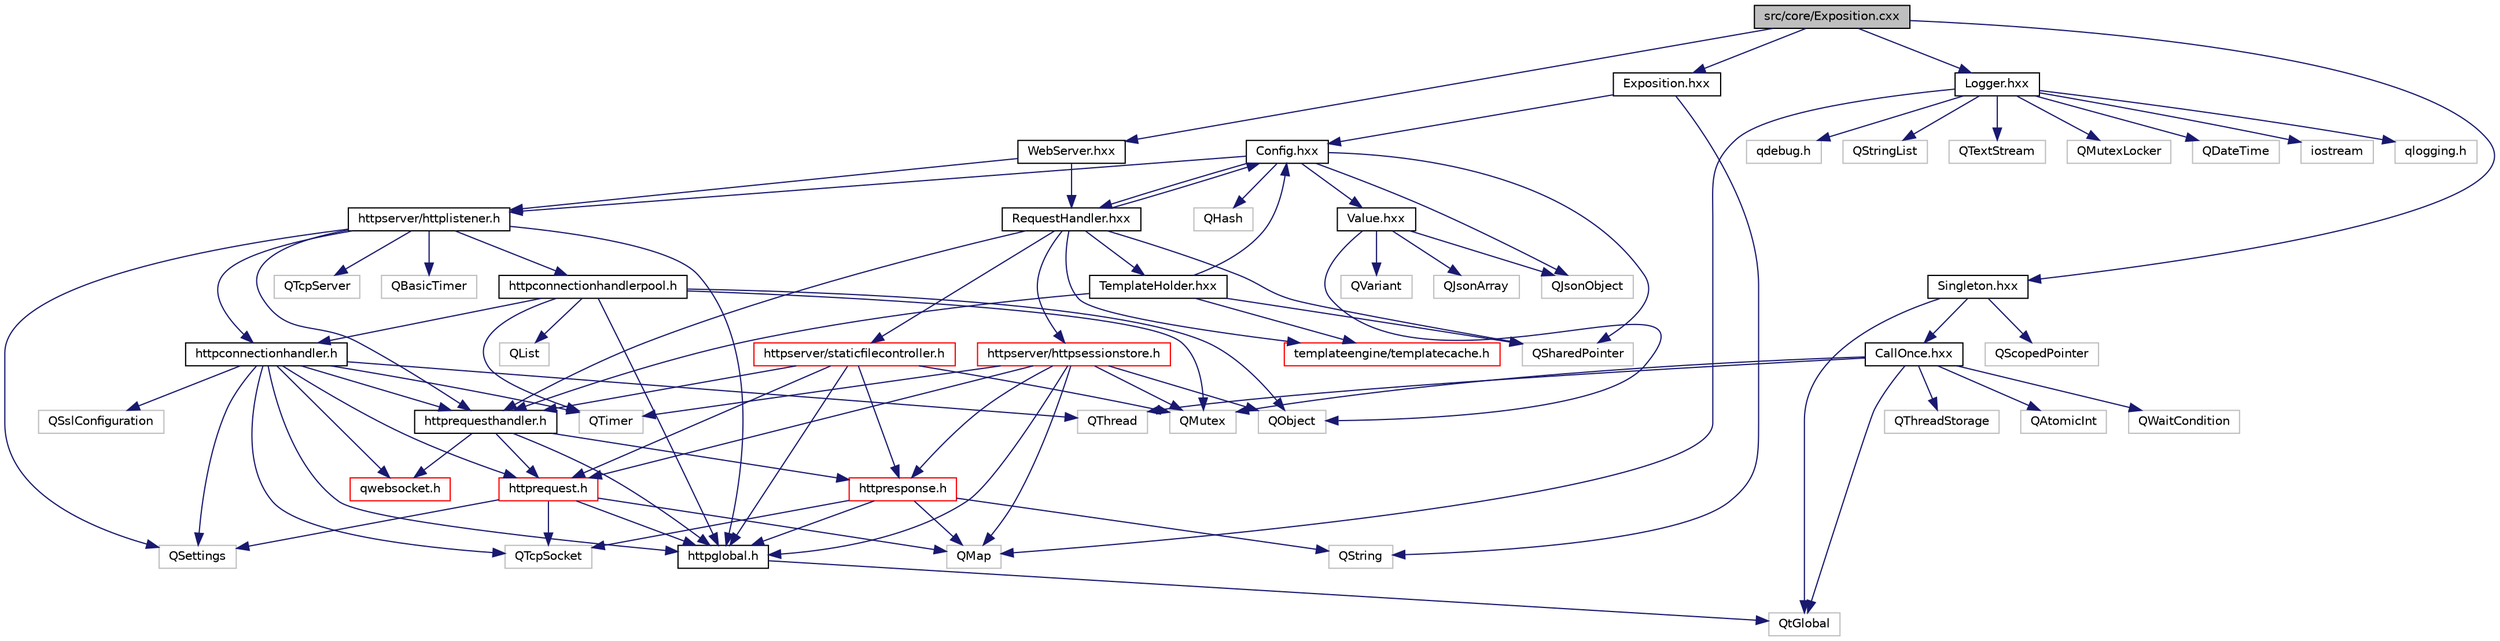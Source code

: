 digraph "src/core/Exposition.cxx"
{
  edge [fontname="Helvetica",fontsize="10",labelfontname="Helvetica",labelfontsize="10"];
  node [fontname="Helvetica",fontsize="10",shape=record];
  Node0 [label="src/core/Exposition.cxx",height=0.2,width=0.4,color="black", fillcolor="grey75", style="filled", fontcolor="black"];
  Node0 -> Node1 [color="midnightblue",fontsize="10",style="solid"];
  Node1 [label="Exposition.hxx",height=0.2,width=0.4,color="black", fillcolor="white", style="filled",URL="$_exposition_8hxx.html"];
  Node1 -> Node2 [color="midnightblue",fontsize="10",style="solid"];
  Node2 [label="Config.hxx",height=0.2,width=0.4,color="black", fillcolor="white", style="filled",URL="$_config_8hxx.html"];
  Node2 -> Node3 [color="midnightblue",fontsize="10",style="solid"];
  Node3 [label="Value.hxx",height=0.2,width=0.4,color="black", fillcolor="white", style="filled",URL="$_value_8hxx_source.html"];
  Node3 -> Node4 [color="midnightblue",fontsize="10",style="solid"];
  Node4 [label="QObject",height=0.2,width=0.4,color="grey75", fillcolor="white", style="filled"];
  Node3 -> Node5 [color="midnightblue",fontsize="10",style="solid"];
  Node5 [label="QVariant",height=0.2,width=0.4,color="grey75", fillcolor="white", style="filled"];
  Node3 -> Node6 [color="midnightblue",fontsize="10",style="solid"];
  Node6 [label="QJsonObject",height=0.2,width=0.4,color="grey75", fillcolor="white", style="filled"];
  Node3 -> Node7 [color="midnightblue",fontsize="10",style="solid"];
  Node7 [label="QJsonArray",height=0.2,width=0.4,color="grey75", fillcolor="white", style="filled"];
  Node2 -> Node8 [color="midnightblue",fontsize="10",style="solid"];
  Node8 [label="httpserver/httplistener.h",height=0.2,width=0.4,color="black", fillcolor="white", style="filled",URL="$httplistener_8h.html"];
  Node8 -> Node9 [color="midnightblue",fontsize="10",style="solid"];
  Node9 [label="QTcpServer",height=0.2,width=0.4,color="grey75", fillcolor="white", style="filled"];
  Node8 -> Node10 [color="midnightblue",fontsize="10",style="solid"];
  Node10 [label="QSettings",height=0.2,width=0.4,color="grey75", fillcolor="white", style="filled"];
  Node8 -> Node11 [color="midnightblue",fontsize="10",style="solid"];
  Node11 [label="QBasicTimer",height=0.2,width=0.4,color="grey75", fillcolor="white", style="filled"];
  Node8 -> Node12 [color="midnightblue",fontsize="10",style="solid"];
  Node12 [label="httpglobal.h",height=0.2,width=0.4,color="black", fillcolor="white", style="filled",URL="$httpglobal_8h.html"];
  Node12 -> Node13 [color="midnightblue",fontsize="10",style="solid"];
  Node13 [label="QtGlobal",height=0.2,width=0.4,color="grey75", fillcolor="white", style="filled"];
  Node8 -> Node14 [color="midnightblue",fontsize="10",style="solid"];
  Node14 [label="httpconnectionhandler.h",height=0.2,width=0.4,color="black", fillcolor="white", style="filled",URL="$httpconnectionhandler_8h.html"];
  Node14 -> Node15 [color="midnightblue",fontsize="10",style="solid"];
  Node15 [label="QSslConfiguration",height=0.2,width=0.4,color="grey75", fillcolor="white", style="filled"];
  Node14 -> Node16 [color="midnightblue",fontsize="10",style="solid"];
  Node16 [label="QTcpSocket",height=0.2,width=0.4,color="grey75", fillcolor="white", style="filled"];
  Node14 -> Node10 [color="midnightblue",fontsize="10",style="solid"];
  Node14 -> Node17 [color="midnightblue",fontsize="10",style="solid"];
  Node17 [label="QTimer",height=0.2,width=0.4,color="grey75", fillcolor="white", style="filled"];
  Node14 -> Node18 [color="midnightblue",fontsize="10",style="solid"];
  Node18 [label="QThread",height=0.2,width=0.4,color="grey75", fillcolor="white", style="filled"];
  Node14 -> Node12 [color="midnightblue",fontsize="10",style="solid"];
  Node14 -> Node19 [color="midnightblue",fontsize="10",style="solid"];
  Node19 [label="httprequest.h",height=0.2,width=0.4,color="red", fillcolor="white", style="filled",URL="$httprequest_8h.html"];
  Node19 -> Node16 [color="midnightblue",fontsize="10",style="solid"];
  Node19 -> Node22 [color="midnightblue",fontsize="10",style="solid"];
  Node22 [label="QMap",height=0.2,width=0.4,color="grey75", fillcolor="white", style="filled"];
  Node19 -> Node10 [color="midnightblue",fontsize="10",style="solid"];
  Node19 -> Node12 [color="midnightblue",fontsize="10",style="solid"];
  Node14 -> Node26 [color="midnightblue",fontsize="10",style="solid"];
  Node26 [label="httprequesthandler.h",height=0.2,width=0.4,color="black", fillcolor="white", style="filled",URL="$httprequesthandler_8h.html"];
  Node26 -> Node12 [color="midnightblue",fontsize="10",style="solid"];
  Node26 -> Node19 [color="midnightblue",fontsize="10",style="solid"];
  Node26 -> Node27 [color="midnightblue",fontsize="10",style="solid"];
  Node27 [label="httpresponse.h",height=0.2,width=0.4,color="red", fillcolor="white", style="filled",URL="$httpresponse_8h.html"];
  Node27 -> Node22 [color="midnightblue",fontsize="10",style="solid"];
  Node27 -> Node28 [color="midnightblue",fontsize="10",style="solid"];
  Node28 [label="QString",height=0.2,width=0.4,color="grey75", fillcolor="white", style="filled"];
  Node27 -> Node16 [color="midnightblue",fontsize="10",style="solid"];
  Node27 -> Node12 [color="midnightblue",fontsize="10",style="solid"];
  Node26 -> Node31 [color="midnightblue",fontsize="10",style="solid"];
  Node31 [label="qwebsocket.h",height=0.2,width=0.4,color="red", fillcolor="white", style="filled",URL="$qwebsocket_8h_source.html"];
  Node14 -> Node31 [color="midnightblue",fontsize="10",style="solid"];
  Node8 -> Node48 [color="midnightblue",fontsize="10",style="solid"];
  Node48 [label="httpconnectionhandlerpool.h",height=0.2,width=0.4,color="black", fillcolor="white", style="filled",URL="$httpconnectionhandlerpool_8h_source.html"];
  Node48 -> Node30 [color="midnightblue",fontsize="10",style="solid"];
  Node30 [label="QList",height=0.2,width=0.4,color="grey75", fillcolor="white", style="filled"];
  Node48 -> Node17 [color="midnightblue",fontsize="10",style="solid"];
  Node48 -> Node4 [color="midnightblue",fontsize="10",style="solid"];
  Node48 -> Node49 [color="midnightblue",fontsize="10",style="solid"];
  Node49 [label="QMutex",height=0.2,width=0.4,color="grey75", fillcolor="white", style="filled"];
  Node48 -> Node12 [color="midnightblue",fontsize="10",style="solid"];
  Node48 -> Node14 [color="midnightblue",fontsize="10",style="solid"];
  Node8 -> Node26 [color="midnightblue",fontsize="10",style="solid"];
  Node2 -> Node50 [color="midnightblue",fontsize="10",style="solid"];
  Node50 [label="RequestHandler.hxx",height=0.2,width=0.4,color="black", fillcolor="white", style="filled",URL="$_request_handler_8hxx_source.html"];
  Node50 -> Node2 [color="midnightblue",fontsize="10",style="solid"];
  Node50 -> Node51 [color="midnightblue",fontsize="10",style="solid"];
  Node51 [label="TemplateHolder.hxx",height=0.2,width=0.4,color="black", fillcolor="white", style="filled",URL="$_template_holder_8hxx.html"];
  Node51 -> Node2 [color="midnightblue",fontsize="10",style="solid"];
  Node51 -> Node26 [color="midnightblue",fontsize="10",style="solid"];
  Node51 -> Node52 [color="midnightblue",fontsize="10",style="solid"];
  Node52 [label="templateengine/templatecache.h",height=0.2,width=0.4,color="red", fillcolor="white", style="filled",URL="$templatecache_8h_source.html"];
  Node51 -> Node61 [color="midnightblue",fontsize="10",style="solid"];
  Node61 [label="QSharedPointer",height=0.2,width=0.4,color="grey75", fillcolor="white", style="filled"];
  Node50 -> Node26 [color="midnightblue",fontsize="10",style="solid"];
  Node50 -> Node62 [color="midnightblue",fontsize="10",style="solid"];
  Node62 [label="httpserver/httpsessionstore.h",height=0.2,width=0.4,color="red", fillcolor="white", style="filled",URL="$httpsessionstore_8h.html"];
  Node62 -> Node4 [color="midnightblue",fontsize="10",style="solid"];
  Node62 -> Node22 [color="midnightblue",fontsize="10",style="solid"];
  Node62 -> Node17 [color="midnightblue",fontsize="10",style="solid"];
  Node62 -> Node49 [color="midnightblue",fontsize="10",style="solid"];
  Node62 -> Node12 [color="midnightblue",fontsize="10",style="solid"];
  Node62 -> Node27 [color="midnightblue",fontsize="10",style="solid"];
  Node62 -> Node19 [color="midnightblue",fontsize="10",style="solid"];
  Node50 -> Node65 [color="midnightblue",fontsize="10",style="solid"];
  Node65 [label="httpserver/staticfilecontroller.h",height=0.2,width=0.4,color="red", fillcolor="white", style="filled",URL="$staticfilecontroller_8h.html"];
  Node65 -> Node49 [color="midnightblue",fontsize="10",style="solid"];
  Node65 -> Node12 [color="midnightblue",fontsize="10",style="solid"];
  Node65 -> Node19 [color="midnightblue",fontsize="10",style="solid"];
  Node65 -> Node27 [color="midnightblue",fontsize="10",style="solid"];
  Node65 -> Node26 [color="midnightblue",fontsize="10",style="solid"];
  Node50 -> Node52 [color="midnightblue",fontsize="10",style="solid"];
  Node50 -> Node61 [color="midnightblue",fontsize="10",style="solid"];
  Node2 -> Node66 [color="midnightblue",fontsize="10",style="solid"];
  Node66 [label="QHash",height=0.2,width=0.4,color="grey75", fillcolor="white", style="filled"];
  Node2 -> Node61 [color="midnightblue",fontsize="10",style="solid"];
  Node2 -> Node6 [color="midnightblue",fontsize="10",style="solid"];
  Node1 -> Node28 [color="midnightblue",fontsize="10",style="solid"];
  Node0 -> Node67 [color="midnightblue",fontsize="10",style="solid"];
  Node67 [label="Logger.hxx",height=0.2,width=0.4,color="black", fillcolor="white", style="filled",URL="$_logger_8hxx.html"];
  Node67 -> Node68 [color="midnightblue",fontsize="10",style="solid"];
  Node68 [label="iostream",height=0.2,width=0.4,color="grey75", fillcolor="white", style="filled"];
  Node67 -> Node69 [color="midnightblue",fontsize="10",style="solid"];
  Node69 [label="qlogging.h",height=0.2,width=0.4,color="grey75", fillcolor="white", style="filled"];
  Node67 -> Node70 [color="midnightblue",fontsize="10",style="solid"];
  Node70 [label="qdebug.h",height=0.2,width=0.4,color="grey75", fillcolor="white", style="filled"];
  Node67 -> Node22 [color="midnightblue",fontsize="10",style="solid"];
  Node67 -> Node71 [color="midnightblue",fontsize="10",style="solid"];
  Node71 [label="QStringList",height=0.2,width=0.4,color="grey75", fillcolor="white", style="filled"];
  Node67 -> Node72 [color="midnightblue",fontsize="10",style="solid"];
  Node72 [label="QTextStream",height=0.2,width=0.4,color="grey75", fillcolor="white", style="filled"];
  Node67 -> Node73 [color="midnightblue",fontsize="10",style="solid"];
  Node73 [label="QMutexLocker",height=0.2,width=0.4,color="grey75", fillcolor="white", style="filled"];
  Node67 -> Node74 [color="midnightblue",fontsize="10",style="solid"];
  Node74 [label="QDateTime",height=0.2,width=0.4,color="grey75", fillcolor="white", style="filled"];
  Node0 -> Node75 [color="midnightblue",fontsize="10",style="solid"];
  Node75 [label="Singleton.hxx",height=0.2,width=0.4,color="black", fillcolor="white", style="filled",URL="$_singleton_8hxx.html"];
  Node75 -> Node13 [color="midnightblue",fontsize="10",style="solid"];
  Node75 -> Node76 [color="midnightblue",fontsize="10",style="solid"];
  Node76 [label="QScopedPointer",height=0.2,width=0.4,color="grey75", fillcolor="white", style="filled"];
  Node75 -> Node77 [color="midnightblue",fontsize="10",style="solid"];
  Node77 [label="CallOnce.hxx",height=0.2,width=0.4,color="black", fillcolor="white", style="filled",URL="$_call_once_8hxx.html"];
  Node77 -> Node13 [color="midnightblue",fontsize="10",style="solid"];
  Node77 -> Node78 [color="midnightblue",fontsize="10",style="solid"];
  Node78 [label="QAtomicInt",height=0.2,width=0.4,color="grey75", fillcolor="white", style="filled"];
  Node77 -> Node49 [color="midnightblue",fontsize="10",style="solid"];
  Node77 -> Node79 [color="midnightblue",fontsize="10",style="solid"];
  Node79 [label="QWaitCondition",height=0.2,width=0.4,color="grey75", fillcolor="white", style="filled"];
  Node77 -> Node80 [color="midnightblue",fontsize="10",style="solid"];
  Node80 [label="QThreadStorage",height=0.2,width=0.4,color="grey75", fillcolor="white", style="filled"];
  Node77 -> Node18 [color="midnightblue",fontsize="10",style="solid"];
  Node0 -> Node81 [color="midnightblue",fontsize="10",style="solid"];
  Node81 [label="WebServer.hxx",height=0.2,width=0.4,color="black", fillcolor="white", style="filled",URL="$_web_server_8hxx.html"];
  Node81 -> Node8 [color="midnightblue",fontsize="10",style="solid"];
  Node81 -> Node50 [color="midnightblue",fontsize="10",style="solid"];
}
